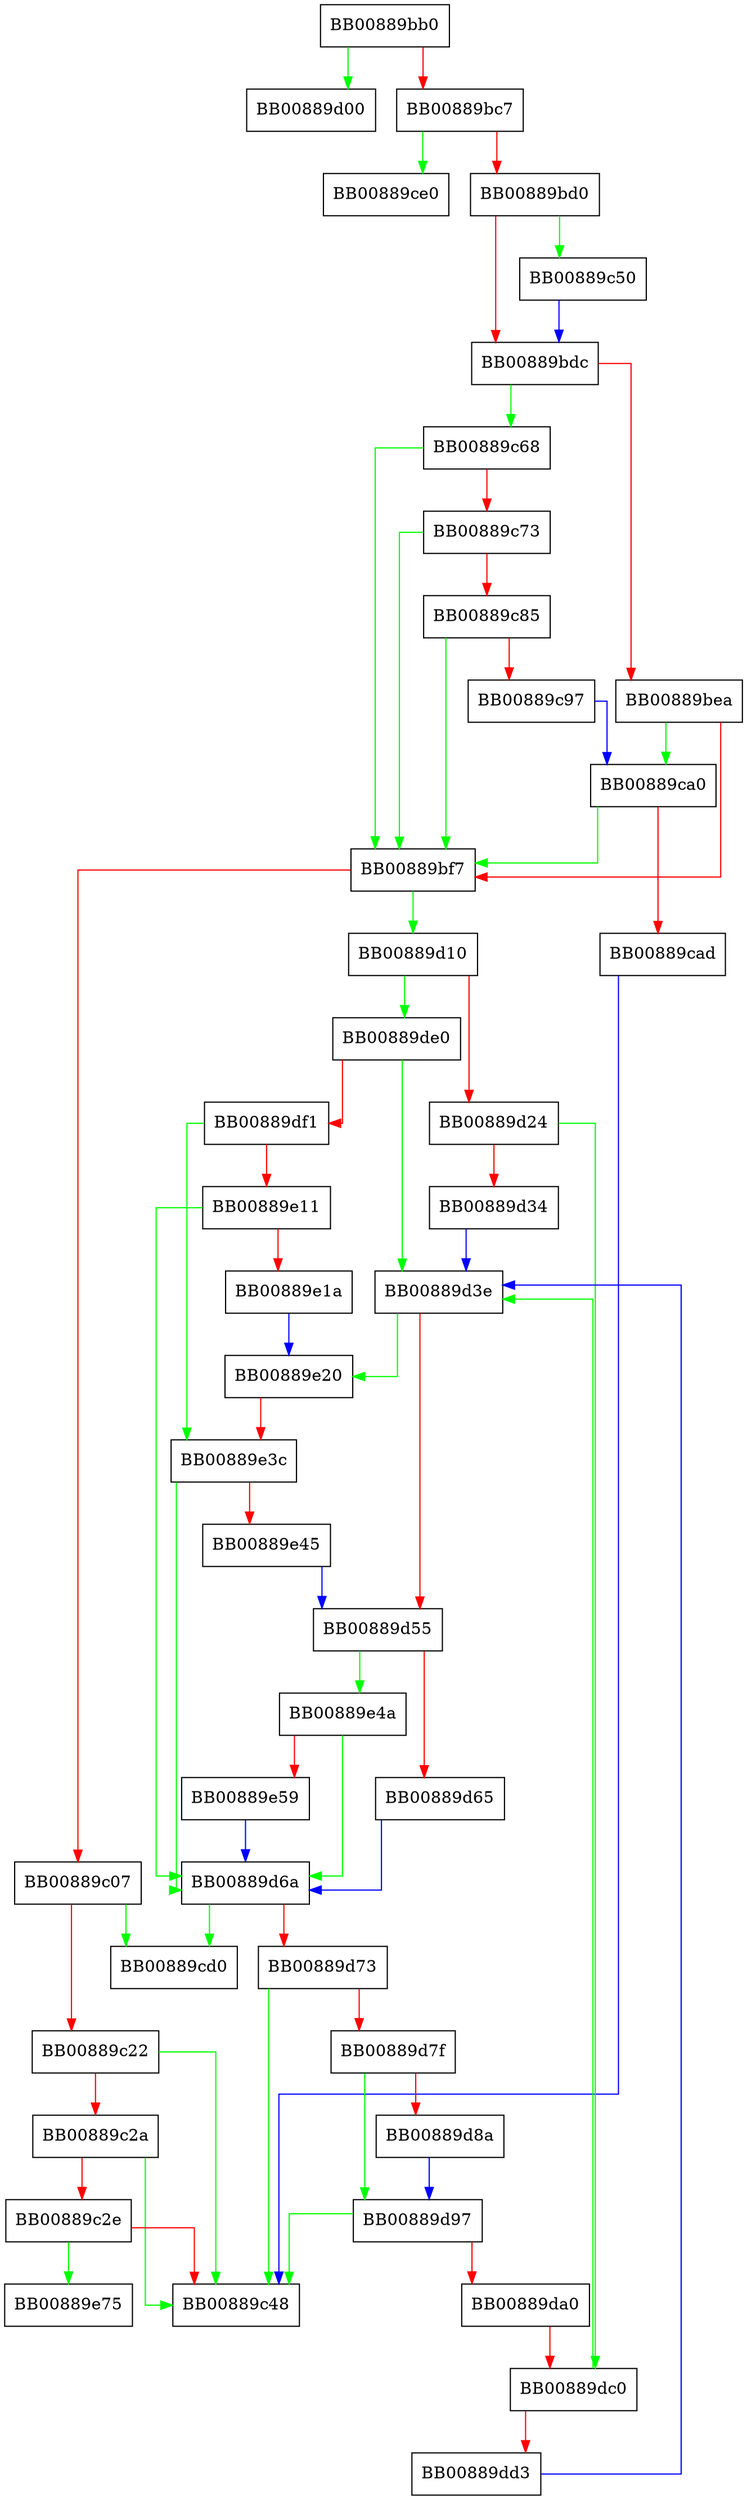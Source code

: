 digraph malloc {
  node [shape="box"];
  graph [splines=ortho];
  BB00889bb0 -> BB00889d00 [color="green"];
  BB00889bb0 -> BB00889bc7 [color="red"];
  BB00889bc7 -> BB00889ce0 [color="green"];
  BB00889bc7 -> BB00889bd0 [color="red"];
  BB00889bd0 -> BB00889c50 [color="green"];
  BB00889bd0 -> BB00889bdc [color="red"];
  BB00889bdc -> BB00889c68 [color="green"];
  BB00889bdc -> BB00889bea [color="red"];
  BB00889bea -> BB00889ca0 [color="green"];
  BB00889bea -> BB00889bf7 [color="red"];
  BB00889bf7 -> BB00889d10 [color="green"];
  BB00889bf7 -> BB00889c07 [color="red"];
  BB00889c07 -> BB00889cd0 [color="green"];
  BB00889c07 -> BB00889c22 [color="red"];
  BB00889c22 -> BB00889c48 [color="green"];
  BB00889c22 -> BB00889c2a [color="red"];
  BB00889c2a -> BB00889c48 [color="green"];
  BB00889c2a -> BB00889c2e [color="red"];
  BB00889c2e -> BB00889e75 [color="green"];
  BB00889c2e -> BB00889c48 [color="red"];
  BB00889c50 -> BB00889bdc [color="blue"];
  BB00889c68 -> BB00889bf7 [color="green"];
  BB00889c68 -> BB00889c73 [color="red"];
  BB00889c73 -> BB00889bf7 [color="green"];
  BB00889c73 -> BB00889c85 [color="red"];
  BB00889c85 -> BB00889bf7 [color="green"];
  BB00889c85 -> BB00889c97 [color="red"];
  BB00889c97 -> BB00889ca0 [color="blue"];
  BB00889ca0 -> BB00889bf7 [color="green"];
  BB00889ca0 -> BB00889cad [color="red"];
  BB00889cad -> BB00889c48 [color="blue"];
  BB00889d10 -> BB00889de0 [color="green"];
  BB00889d10 -> BB00889d24 [color="red"];
  BB00889d24 -> BB00889dc0 [color="green"];
  BB00889d24 -> BB00889d34 [color="red"];
  BB00889d34 -> BB00889d3e [color="blue"];
  BB00889d3e -> BB00889e20 [color="green"];
  BB00889d3e -> BB00889d55 [color="red"];
  BB00889d55 -> BB00889e4a [color="green"];
  BB00889d55 -> BB00889d65 [color="red"];
  BB00889d65 -> BB00889d6a [color="blue"];
  BB00889d6a -> BB00889cd0 [color="green"];
  BB00889d6a -> BB00889d73 [color="red"];
  BB00889d73 -> BB00889c48 [color="green"];
  BB00889d73 -> BB00889d7f [color="red"];
  BB00889d7f -> BB00889d97 [color="green"];
  BB00889d7f -> BB00889d8a [color="red"];
  BB00889d8a -> BB00889d97 [color="blue"];
  BB00889d97 -> BB00889c48 [color="green"];
  BB00889d97 -> BB00889da0 [color="red"];
  BB00889da0 -> BB00889dc0 [color="red"];
  BB00889dc0 -> BB00889d3e [color="green"];
  BB00889dc0 -> BB00889dd3 [color="red"];
  BB00889dd3 -> BB00889d3e [color="blue"];
  BB00889de0 -> BB00889d3e [color="green"];
  BB00889de0 -> BB00889df1 [color="red"];
  BB00889df1 -> BB00889e3c [color="green"];
  BB00889df1 -> BB00889e11 [color="red"];
  BB00889e11 -> BB00889d6a [color="green"];
  BB00889e11 -> BB00889e1a [color="red"];
  BB00889e1a -> BB00889e20 [color="blue"];
  BB00889e20 -> BB00889e3c [color="red"];
  BB00889e3c -> BB00889d6a [color="green"];
  BB00889e3c -> BB00889e45 [color="red"];
  BB00889e45 -> BB00889d55 [color="blue"];
  BB00889e4a -> BB00889d6a [color="green"];
  BB00889e4a -> BB00889e59 [color="red"];
  BB00889e59 -> BB00889d6a [color="blue"];
}